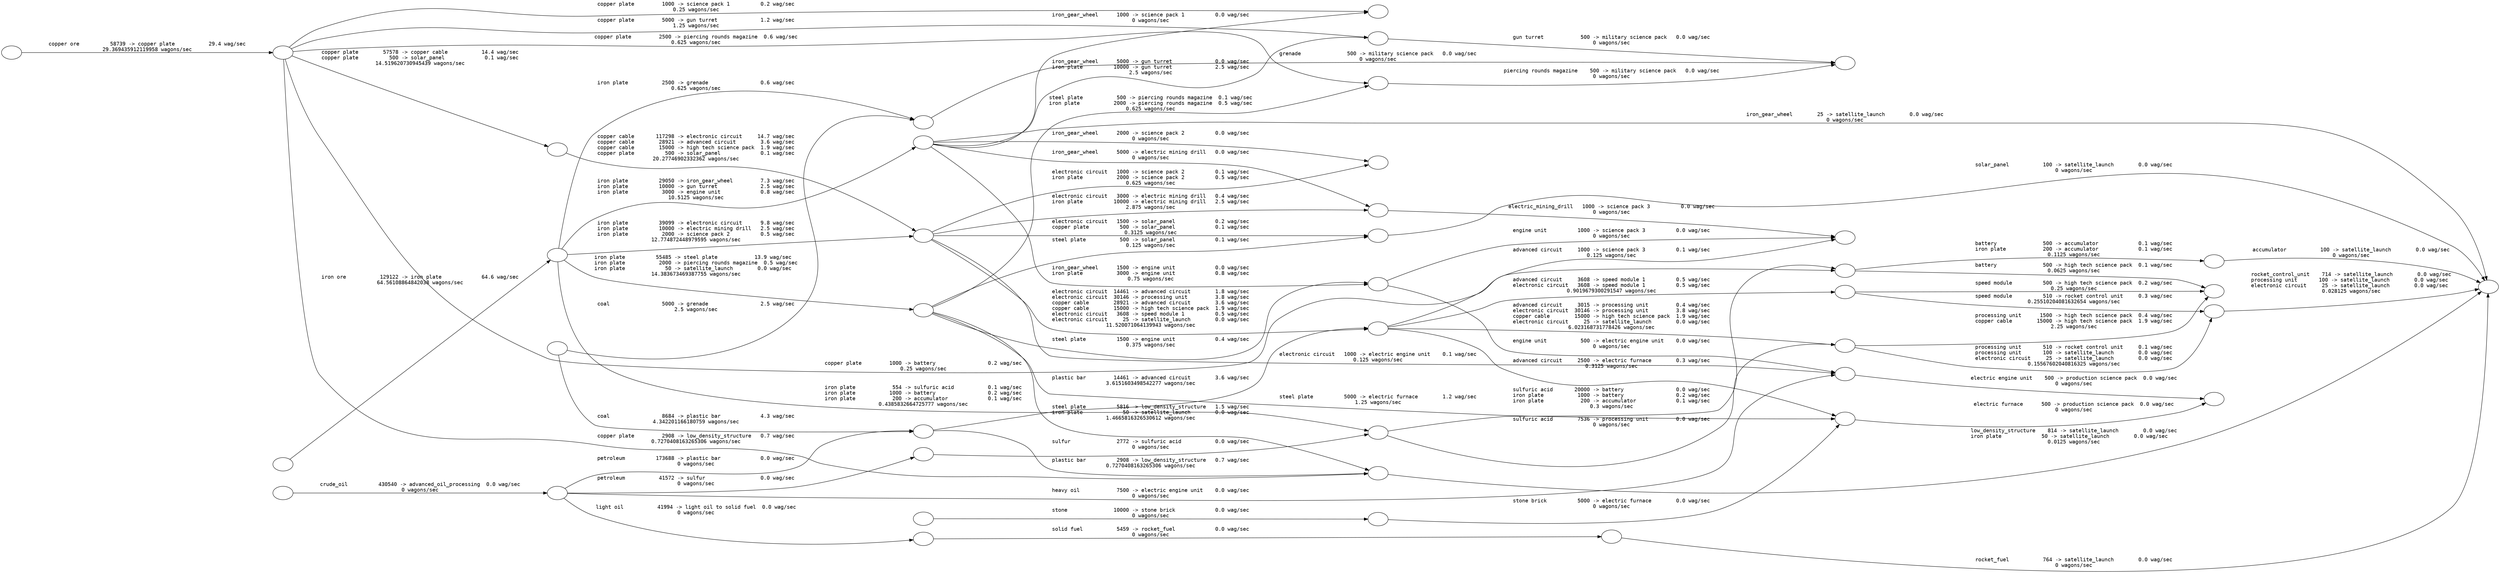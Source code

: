 digraph {
	graph [ranksep=2.0]
	graph [rankdir=LR]
	node [fontname=courier]
	edge [fontname=courier]
	mine_coal [label="" image="image/Coal.png" pos="18.932335491017906,10.86953736898062!"]
	gun_turret [label="" image="image/Gun_turret.png" pos="19.185235783071054,2.5617408373543977!"]
	science_pack_3 [label="" image="image/Science_pack_3.png" pos="12.949860423599018,7.262751415621609!"]
	grenade [label="" image="image/Grenade.png" pos="17.00478625865941,9.706127123726946!"]
	accumulator [label="" image="image/Accumulator.png" pos="13.913842867045936,9.783149427611388!"]
	low_density_structure [label="" image="image/Low_density_structure.png" pos="10.533794329839616,0.9506195878972631!"]
	advanced_oil_processing [label="" image="image/Heavy_oil.png" pos="8.460256849763839,18.625966484407165!"]
	mine_iron_ore [label="" image="image/Iron_ore.png" pos="5.5194674897560265,15.00503474651528!"]
	processing_unit [label="" image="image/Processing_unit.png" pos="4.926765151300019,7.276833938411545!"]
	iron_plate [label="" image="image/Iron_plate.png" pos="13.471611151873892,8.768530127399833!"]
	battery [label="" image="image/Battery.png" pos="4.593438103531952,6.199046019509058!"]
	electric_mining_drill [label="" image="image/Electric_mining_drill.png" pos="13.831396453734632,9.66428318009013!"]
	high_tech_science_pack [label="" image="image/High_tech_science_pack.png" pos="18.982265076152895,9.819974683070505!"]
	advanced_circuit [label="" image="image/Advanced_circuit.png" pos="13.464632335947023,2.855669111619654!"]
	rocket_control_unit [label="" image="image/Rocket_control_unit.png" pos="5.762309493691599,17.380696197529662!"]
	piercing_rounds_magazine [label="" image="image/Piercing_rounds_magazine.png" pos="14.962751006892294,0.07376687174248872!"]
	rocket_fuel [label="" image="image/Rocket_fuel.png" pos="16.12513788137697,14.29694919304312!"]
	iron_gear_wheel [label="" image="image/Iron_gear_wheel.png" pos="9.39022860844748,9.397751867077105!"]
	electric_engine_unit [label="" image="image/Electric_engine_unit.png" pos="20.16771118567221,11.700285514026385!"]
	stone_brick [label="" image="image/Stone_brick.png" pos="13.414711426021526,7.373948427997683!"]
	solar_panel [label="" image="image/Solar_panel.png" pos="18.10981864070713,17.470160249292423!"]
	copper_plate [label="" image="image/Copper_plate.png" pos="6.601467773666903,13.83411545532261!"]
	mine_crude_oil [label="" image="image/Crude_oil.png" pos="0.9550548868937644,18.336227995721025!"]
	electric_furnace [label="" image="image/Electric_furnace.png" pos="18.387040091880642,14.549193290001464!"]
	speed_module_1 [label="" image="image/Speed_module.png" pos="10.285033834432063,3.506703956394757!"]
	steel_plate [label="" image="image/Steel_plate.png" pos="20.18272113851082,10.049314696715284!"]
	satellite_launch [label="" image="image/Space_science_pack.png" pos="1.1118821308803408,16.01360927251429!"]
	science_pack_1 [label="" image="image/Science_pack_1.png" pos="10.57426865504894,15.325244079822221!"]
	copper_cable [label="" image="image/Copper_cable.png" pos="9.174405474321896,2.8118644250037517!"]
	military_science_pack [label="" image="image/Military_science_pack.png" pos="2.982081574668221,0.157651888467916!"]
	engine_unit [label="" image="image/Engine_unit.png" pos="8.473897782557176,9.155750723291783!"]
	sulfur [label="" image="image/Sulfur.png" pos="9.999702989794974,7.844495391613398!"]
	electronic_circuit [label="" image="image/Electronic_circuit.png" pos="18.918858091975157,18.649426440449407!"]
	plastic_bar [label="" image="image/Plastic_bar.png" pos="13.194146257214243,14.812810960025821!"]
	science_pack_2 [label="" image="image/Science_pack_2.png" pos="1.2880481886343702,10.668026192735706!"]
	mine_stone [label="" image="image/Stone.png" pos="4.583461476406096,2.46074142903793!"]
	mine_copper_ore [label="" image="image/Copper_ore.png" pos="7.001025258406943,14.059962210539398!"]
	sulfuric_acid [label="" image="image/Sulfuric_acid.png" pos="8.009799813598482,13.921662609134064!"]
	production_science_pack [label="" image="image/Production_science_pack.png" pos="4.33548348660489,12.774884783371789!"]
	light_oil_to_solid_fuel [label="" image="image/Solid_fuel.png" pos="3.5870352921396242,14.50367697764047!"]
		mine_crude_oil -> advanced_oil_processing [label="crude_oil          430540 -> advanced_oil_processing  0.0 wag/sec\l0 wagons/sec"]
		mine_coal -> plastic_bar [label="coal                 8684 -> plastic bar             4.3 wag/sec\l4.342201166180759 wagons/sec"]
		advanced_oil_processing -> plastic_bar [label="petroleum          173688 -> plastic bar             0.0 wag/sec\l0 wagons/sec"]
		advanced_oil_processing -> sulfur [label="petroleum           41572 -> sulfur                  0.0 wag/sec\l0 wagons/sec"]
		mine_copper_ore -> copper_plate [label="copper ore          58739 -> copper plate           29.4 wag/sec\l29.369435912119958 wagons/sec"]
		copper_plate -> copper_cable [label="copper plate        57578 -> copper cable           14.4 wag/sec\lcopper plate          500 -> solar_panel             0.1 wag/sec\l14.519620730945439 wagons/sec"]
		mine_iron_ore -> iron_plate [label="iron ore           129122 -> iron plate             64.6 wag/sec\l64.56108864842038 wagons/sec"]
		iron_plate -> steel_plate [label="iron plate          55485 -> steel plate            13.9 wag/sec\liron plate           2000 -> piercing rounds magazine  0.5 wag/sec\liron plate             50 -> satellite_launch        0.0 wag/sec\l14.383673469387755 wagons/sec"]
		iron_plate -> sulfuric_acid [label="iron plate            554 -> sulfuric acid           0.1 wag/sec\liron plate           1000 -> battery                 0.2 wag/sec\liron plate            200 -> accumulator             0.1 wag/sec\l0.4385832664725777 wagons/sec"]
		sulfur -> sulfuric_acid [label="sulfur               2772 -> sulfuric acid           0.0 wag/sec\l0 wagons/sec"]
		iron_plate -> electronic_circuit [label="iron plate          39099 -> electronic circuit      9.8 wag/sec\liron plate          10000 -> electric mining drill   2.5 wag/sec\liron plate           2000 -> science pack 2          0.5 wag/sec\l12.774872448979595 wagons/sec"]
		copper_cable -> electronic_circuit [label="copper cable       117298 -> electronic circuit     14.7 wag/sec\lcopper cable        28921 -> advanced circuit        3.6 wag/sec\lcopper cable        15000 -> high tech science pack  1.9 wag/sec\lcopper plate          500 -> solar_panel             0.1 wag/sec\l20.27746902332362 wagons/sec"]
		electronic_circuit -> advanced_circuit [label="electronic circuit  14461 -> advanced circuit        1.8 wag/sec\lelectronic circuit  30146 -> processing unit         3.8 wag/sec\lcopper cable        28921 -> advanced circuit        3.6 wag/sec\lcopper cable        15000 -> high tech science pack  1.9 wag/sec\lelectronic circuit   3608 -> speed module 1          0.5 wag/sec\lelectronic circuit     25 -> satellite_launch        0.0 wag/sec\l11.520071064139943 wagons/sec"]
		plastic_bar -> advanced_circuit [label="plastic bar         14461 -> advanced circuit        3.6 wag/sec\l3.6151603498542277 wagons/sec"]
		advanced_circuit -> processing_unit [label="advanced circuit     3015 -> processing unit         0.4 wag/sec\lelectronic circuit  30146 -> processing unit         3.8 wag/sec\lcopper cable        15000 -> high tech science pack  1.9 wag/sec\lelectronic circuit     25 -> satellite_launch        0.0 wag/sec\l6.023168731778426 wagons/sec"]
		sulfuric_acid -> processing_unit [label="sulfuric acid        7536 -> processing unit         0.0 wag/sec\l0 wagons/sec"]
		advanced_circuit -> speed_module_1 [label="advanced circuit     3608 -> speed module 1          0.5 wag/sec\lelectronic circuit   3608 -> speed module 1          0.5 wag/sec\l0.9019679300291547 wagons/sec"]
		copper_plate -> battery [label="copper plate         1000 -> battery                 0.2 wag/sec\l0.25 wagons/sec"]
		sulfuric_acid -> battery [label="sulfuric acid       20000 -> battery                 0.0 wag/sec\liron plate           1000 -> battery                 0.2 wag/sec\liron plate            200 -> accumulator             0.1 wag/sec\l0.3 wagons/sec"]
		battery -> accumulator [label="battery               500 -> accumulator             0.1 wag/sec\liron plate            200 -> accumulator             0.1 wag/sec\l0.1125 wagons/sec"]
		copper_plate -> low_density_structure [label="copper plate         2908 -> low_density_structure   0.7 wag/sec\l0.7270408163265306 wagons/sec"]
		plastic_bar -> low_density_structure [label="plastic bar          2908 -> low_density_structure   0.7 wag/sec\l0.7270408163265306 wagons/sec"]
		steel_plate -> low_density_structure [label="steel plate          5816 -> low_density_structure   1.5 wag/sec\liron plate             50 -> satellite_launch        0.0 wag/sec\l1.4665816326530612 wagons/sec"]
		iron_plate -> iron_gear_wheel [label="iron plate          29050 -> iron_gear_wheel         7.3 wag/sec\liron plate          10000 -> gun turret              2.5 wag/sec\liron plate           3000 -> engine unit             0.8 wag/sec\l10.5125 wagons/sec"]
		light_oil_to_solid_fuel -> rocket_fuel [label="solid fuel           5459 -> rocket_fuel             0.0 wag/sec\l0 wagons/sec"]
		electronic_circuit -> solar_panel [label="electronic circuit   1500 -> solar_panel             0.2 wag/sec\lcopper plate          500 -> solar_panel             0.1 wag/sec\l0.3125 wagons/sec"]
		steel_plate -> solar_panel [label="steel plate           500 -> solar_panel             0.1 wag/sec\l0.125 wagons/sec"]
		processing_unit -> rocket_control_unit [label="processing unit       510 -> rocket control unit     0.1 wag/sec\lprocessing unit       100 -> satellite_launch        0.0 wag/sec\lelectronic circuit     25 -> satellite_launch        0.0 wag/sec\l0.15567602040816325 wagons/sec"]
		speed_module_1 -> rocket_control_unit [label="speed module          510 -> rocket control unit     0.3 wag/sec\l0.25510204081632654 wagons/sec"]
		copper_plate -> science_pack_1 [label="copper plate         1000 -> science pack 1          0.2 wag/sec\l0.25 wagons/sec"]
		iron_gear_wheel -> science_pack_1 [label="iron_gear_wheel      1000 -> science pack 1          0.0 wag/sec\l0 wagons/sec"]
		electronic_circuit -> science_pack_2 [label="electronic circuit   1000 -> science pack 2          0.1 wag/sec\liron plate           2000 -> science pack 2          0.5 wag/sec\l0.625 wagons/sec"]
		iron_gear_wheel -> science_pack_2 [label="iron_gear_wheel      2000 -> science pack 2          0.0 wag/sec\l0 wagons/sec"]
		advanced_circuit -> science_pack_3 [label="advanced circuit     1000 -> science pack 3          0.1 wag/sec\l0.125 wagons/sec"]
		electric_mining_drill -> science_pack_3 [label="electric_mining_drill   1000 -> science pack 3          0.0 wag/sec\l0 wagons/sec"]
		engine_unit -> science_pack_3 [label="engine unit          1000 -> science pack 3          0.0 wag/sec\l0 wagons/sec"]
		grenade -> military_science_pack [label="grenade               500 -> military science pack   0.0 wag/sec\l0 wagons/sec"]
		gun_turret -> military_science_pack [label="gun turret            500 -> military science pack   0.0 wag/sec\l0 wagons/sec"]
		piercing_rounds_magazine -> military_science_pack [label="piercing rounds magazine    500 -> military science pack   0.0 wag/sec\l0 wagons/sec"]
		electric_engine_unit -> production_science_pack [label="electric engine unit    500 -> production science pack  0.0 wag/sec\l0 wagons/sec"]
		electric_furnace -> production_science_pack [label="electric furnace      500 -> production science pack  0.0 wag/sec\l0 wagons/sec"]
		battery -> high_tech_science_pack [label="battery               500 -> high tech science pack  0.1 wag/sec\l0.0625 wagons/sec"]
		processing_unit -> high_tech_science_pack [label="processing unit      1500 -> high tech science pack  0.4 wag/sec\lcopper cable        15000 -> high tech science pack  1.9 wag/sec\l2.25 wagons/sec"]
		speed_module_1 -> high_tech_science_pack [label="speed module          500 -> high tech science pack  0.2 wag/sec\l0.25 wagons/sec"]
		low_density_structure -> satellite_launch [label="low_density_structure    814 -> satellite_launch        0.0 wag/sec\liron plate             50 -> satellite_launch        0.0 wag/sec\l0.0125 wagons/sec"]
		rocket_control_unit -> satellite_launch [label="rocket_control_unit    714 -> satellite_launch        0.0 wag/sec\lprocessing unit       100 -> satellite_launch        0.0 wag/sec\lelectronic circuit     25 -> satellite_launch        0.0 wag/sec\l0.028125 wagons/sec"]
		rocket_fuel -> satellite_launch [label="rocket_fuel           764 -> satellite_launch        0.0 wag/sec\l0 wagons/sec"]
		accumulator -> satellite_launch [label="accumulator           100 -> satellite_launch        0.0 wag/sec\l0 wagons/sec"]
		iron_gear_wheel -> satellite_launch [label="iron_gear_wheel        25 -> satellite_launch        0.0 wag/sec\l0 wagons/sec"]
		solar_panel -> satellite_launch [label="solar_panel           100 -> satellite_launch        0.0 wag/sec\l0 wagons/sec"]
		mine_coal -> grenade [label="coal                 5000 -> grenade                 2.5 wag/sec\l2.5 wagons/sec"]
		iron_plate -> grenade [label="iron plate           2500 -> grenade                 0.6 wag/sec\l0.625 wagons/sec"]
		copper_plate -> gun_turret [label="copper plate         5000 -> gun turret              1.2 wag/sec\l1.25 wagons/sec"]
		iron_gear_wheel -> gun_turret [label="iron_gear_wheel      5000 -> gun turret              0.0 wag/sec\liron plate          10000 -> gun turret              2.5 wag/sec\l2.5 wagons/sec"]
		electronic_circuit -> electric_engine_unit [label="electronic circuit   1000 -> electric engine unit    0.1 wag/sec\l0.125 wagons/sec"]
		engine_unit -> electric_engine_unit [label="engine unit           500 -> electric engine unit    0.0 wag/sec\l0 wagons/sec"]
		advanced_oil_processing -> electric_engine_unit [label="heavy oil            7500 -> electric engine unit    0.0 wag/sec\l0 wagons/sec"]
		advanced_circuit -> electric_furnace [label="advanced circuit     2500 -> electric furnace        0.3 wag/sec\l0.3125 wagons/sec"]
		steel_plate -> electric_furnace [label="steel plate          5000 -> electric furnace        1.2 wag/sec\l1.25 wagons/sec"]
		stone_brick -> electric_furnace [label="stone brick          5000 -> electric furnace        0.0 wag/sec\l0 wagons/sec"]
		mine_stone -> stone_brick [label="stone               10000 -> stone brick             0.0 wag/sec\l0 wagons/sec"]
		copper_plate -> piercing_rounds_magazine [label="copper plate         2500 -> piercing rounds magazine  0.6 wag/sec\l0.625 wagons/sec"]
		steel_plate -> piercing_rounds_magazine [label="steel plate           500 -> piercing rounds magazine  0.1 wag/sec\liron plate           2000 -> piercing rounds magazine  0.5 wag/sec\l0.625 wagons/sec"]
		electronic_circuit -> electric_mining_drill [label="electronic circuit   3000 -> electric mining drill   0.4 wag/sec\liron plate          10000 -> electric mining drill   2.5 wag/sec\l2.875 wagons/sec"]
		iron_gear_wheel -> electric_mining_drill [label="iron_gear_wheel      5000 -> electric mining drill   0.0 wag/sec\l0 wagons/sec"]
		iron_gear_wheel -> engine_unit [label="iron_gear_wheel      1500 -> engine unit             0.0 wag/sec\liron plate           3000 -> engine unit             0.8 wag/sec\l0.75 wagons/sec"]
		steel_plate -> engine_unit [label="steel plate          1500 -> engine unit             0.4 wag/sec\l0.375 wagons/sec"]
		advanced_oil_processing -> light_oil_to_solid_fuel [label="light oil           41994 -> light oil to solid fuel  0.0 wag/sec\l0 wagons/sec"]
}